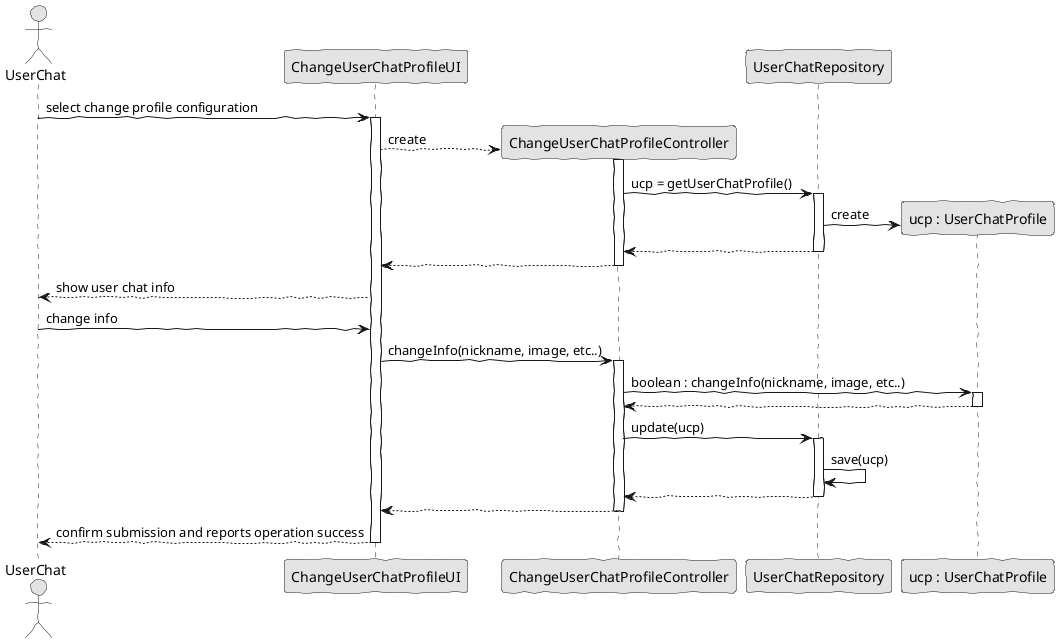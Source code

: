 @startuml sd_user_chat_profile.png
skinparam handwritten true
skinparam monochrome true
skinparam packageStyle rect
skinparam defaultFontName FG Virgil
skinparam shadowing false

actor UserChat 
participant "ChangeUserChatProfileUI" as UI
participant "ChangeUserChatProfileController" as CRTL
participant "UserChatRepository" as REPO

participant "ucp : UserChatProfile" as UCP
UserChat -> UI : select change profile configuration
activate UI
create CRTL
UI --> CRTL : create
activate CRTL
CRTL -> REPO : ucp = getUserChatProfile()
activate REPO
create UCP
REPO -> UCP: create
REPO --> CRTL :
deactivate REPO
CRTL --> UI :
deactivate CRTL
UI --> UserChat : show user chat info
UserChat -> UI : change info
UI -> CRTL : changeInfo(nickname, image, etc..)
activate CRTL
CRTL -> UCP : boolean : changeInfo(nickname, image, etc..)
activate UCP
UCP --> CRTL
deactivate UCP
CRTL -> REPO : update(ucp)
activate REPO
REPO -> REPO : save(ucp)
REPO --> CRTL :
deactivate REPO
CRTL --> UI
deactivate CRTL
UI --> UserChat : confirm submission and reports operation success
deactivate UI

@enduml
